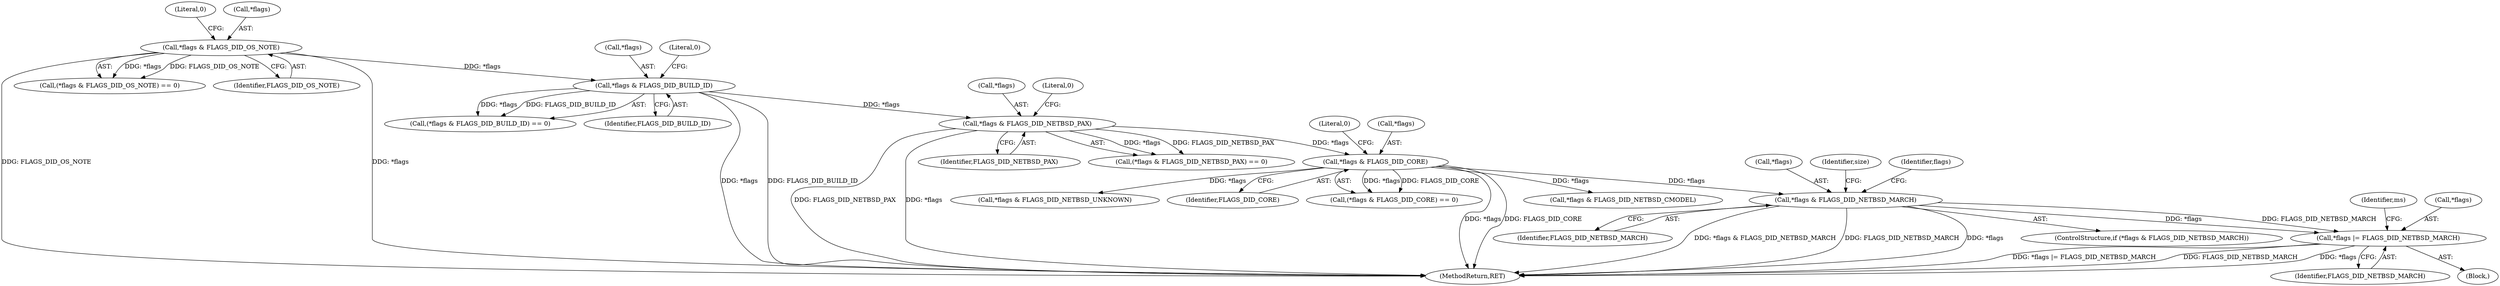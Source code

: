 digraph "0_file_65437cee25199dbd385fb35901bc0011e164276c@pointer" {
"1000361" [label="(Call,*flags & FLAGS_DID_NETBSD_MARCH)"];
"1000309" [label="(Call,*flags & FLAGS_DID_CORE)"];
"1000288" [label="(Call,*flags & FLAGS_DID_NETBSD_PAX)"];
"1000267" [label="(Call,*flags & FLAGS_DID_BUILD_ID)"];
"1000246" [label="(Call,*flags & FLAGS_DID_OS_NOTE)"];
"1000367" [label="(Call,*flags |= FLAGS_DID_NETBSD_MARCH)"];
"1000312" [label="(Identifier,FLAGS_DID_CORE)"];
"1000361" [label="(Call,*flags & FLAGS_DID_NETBSD_MARCH)"];
"1000288" [label="(Call,*flags & FLAGS_DID_NETBSD_PAX)"];
"1000250" [label="(Literal,0)"];
"1000308" [label="(Call,(*flags & FLAGS_DID_CORE) == 0)"];
"1000289" [label="(Call,*flags)"];
"1000362" [label="(Call,*flags)"];
"1000291" [label="(Identifier,FLAGS_DID_NETBSD_PAX)"];
"1000268" [label="(Call,*flags)"];
"1000287" [label="(Call,(*flags & FLAGS_DID_NETBSD_PAX) == 0)"];
"1000370" [label="(Identifier,FLAGS_DID_NETBSD_MARCH)"];
"1000364" [label="(Identifier,FLAGS_DID_NETBSD_MARCH)"];
"1000355" [label="(Block,)"];
"1000448" [label="(MethodReturn,RET)"];
"1000392" [label="(Call,*flags & FLAGS_DID_NETBSD_CMODEL)"];
"1000374" [label="(Identifier,ms)"];
"1000292" [label="(Literal,0)"];
"1000266" [label="(Call,(*flags & FLAGS_DID_BUILD_ID) == 0)"];
"1000270" [label="(Identifier,FLAGS_DID_BUILD_ID)"];
"1000367" [label="(Call,*flags |= FLAGS_DID_NETBSD_MARCH)"];
"1000313" [label="(Literal,0)"];
"1000360" [label="(ControlStructure,if (*flags & FLAGS_DID_NETBSD_MARCH))"];
"1000245" [label="(Call,(*flags & FLAGS_DID_OS_NOTE) == 0)"];
"1000310" [label="(Call,*flags)"];
"1000249" [label="(Identifier,FLAGS_DID_OS_NOTE)"];
"1000247" [label="(Call,*flags)"];
"1000267" [label="(Call,*flags & FLAGS_DID_BUILD_ID)"];
"1000271" [label="(Literal,0)"];
"1000368" [label="(Call,*flags)"];
"1000246" [label="(Call,*flags & FLAGS_DID_OS_NOTE)"];
"1000366" [label="(Identifier,size)"];
"1000369" [label="(Identifier,flags)"];
"1000423" [label="(Call,*flags & FLAGS_DID_NETBSD_UNKNOWN)"];
"1000309" [label="(Call,*flags & FLAGS_DID_CORE)"];
"1000361" -> "1000360"  [label="AST: "];
"1000361" -> "1000364"  [label="CFG: "];
"1000362" -> "1000361"  [label="AST: "];
"1000364" -> "1000361"  [label="AST: "];
"1000366" -> "1000361"  [label="CFG: "];
"1000369" -> "1000361"  [label="CFG: "];
"1000361" -> "1000448"  [label="DDG: *flags & FLAGS_DID_NETBSD_MARCH"];
"1000361" -> "1000448"  [label="DDG: FLAGS_DID_NETBSD_MARCH"];
"1000361" -> "1000448"  [label="DDG: *flags"];
"1000309" -> "1000361"  [label="DDG: *flags"];
"1000361" -> "1000367"  [label="DDG: *flags"];
"1000361" -> "1000367"  [label="DDG: FLAGS_DID_NETBSD_MARCH"];
"1000309" -> "1000308"  [label="AST: "];
"1000309" -> "1000312"  [label="CFG: "];
"1000310" -> "1000309"  [label="AST: "];
"1000312" -> "1000309"  [label="AST: "];
"1000313" -> "1000309"  [label="CFG: "];
"1000309" -> "1000448"  [label="DDG: *flags"];
"1000309" -> "1000448"  [label="DDG: FLAGS_DID_CORE"];
"1000309" -> "1000308"  [label="DDG: *flags"];
"1000309" -> "1000308"  [label="DDG: FLAGS_DID_CORE"];
"1000288" -> "1000309"  [label="DDG: *flags"];
"1000309" -> "1000392"  [label="DDG: *flags"];
"1000309" -> "1000423"  [label="DDG: *flags"];
"1000288" -> "1000287"  [label="AST: "];
"1000288" -> "1000291"  [label="CFG: "];
"1000289" -> "1000288"  [label="AST: "];
"1000291" -> "1000288"  [label="AST: "];
"1000292" -> "1000288"  [label="CFG: "];
"1000288" -> "1000448"  [label="DDG: FLAGS_DID_NETBSD_PAX"];
"1000288" -> "1000448"  [label="DDG: *flags"];
"1000288" -> "1000287"  [label="DDG: *flags"];
"1000288" -> "1000287"  [label="DDG: FLAGS_DID_NETBSD_PAX"];
"1000267" -> "1000288"  [label="DDG: *flags"];
"1000267" -> "1000266"  [label="AST: "];
"1000267" -> "1000270"  [label="CFG: "];
"1000268" -> "1000267"  [label="AST: "];
"1000270" -> "1000267"  [label="AST: "];
"1000271" -> "1000267"  [label="CFG: "];
"1000267" -> "1000448"  [label="DDG: *flags"];
"1000267" -> "1000448"  [label="DDG: FLAGS_DID_BUILD_ID"];
"1000267" -> "1000266"  [label="DDG: *flags"];
"1000267" -> "1000266"  [label="DDG: FLAGS_DID_BUILD_ID"];
"1000246" -> "1000267"  [label="DDG: *flags"];
"1000246" -> "1000245"  [label="AST: "];
"1000246" -> "1000249"  [label="CFG: "];
"1000247" -> "1000246"  [label="AST: "];
"1000249" -> "1000246"  [label="AST: "];
"1000250" -> "1000246"  [label="CFG: "];
"1000246" -> "1000448"  [label="DDG: *flags"];
"1000246" -> "1000448"  [label="DDG: FLAGS_DID_OS_NOTE"];
"1000246" -> "1000245"  [label="DDG: *flags"];
"1000246" -> "1000245"  [label="DDG: FLAGS_DID_OS_NOTE"];
"1000367" -> "1000355"  [label="AST: "];
"1000367" -> "1000370"  [label="CFG: "];
"1000368" -> "1000367"  [label="AST: "];
"1000370" -> "1000367"  [label="AST: "];
"1000374" -> "1000367"  [label="CFG: "];
"1000367" -> "1000448"  [label="DDG: FLAGS_DID_NETBSD_MARCH"];
"1000367" -> "1000448"  [label="DDG: *flags"];
"1000367" -> "1000448"  [label="DDG: *flags |= FLAGS_DID_NETBSD_MARCH"];
}
